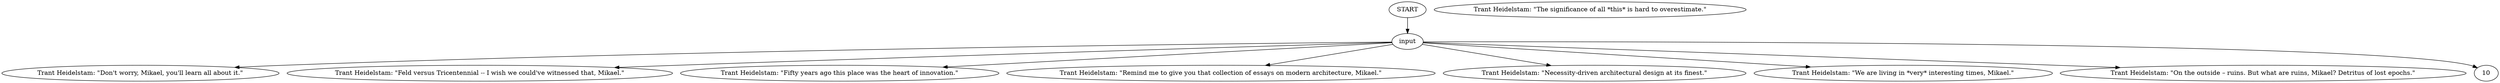 # BOARDWALK / TRANT HEIDELSTAM barks
# Things Trant says to Mikael near the feld building.
# ==================================================
digraph G {
	  0 [label="START"];
	  1 [label="input"];
	  2 [label="Trant Heidelstam: \"Don't worry, Mikael, you'll learn all about it.\""];
	  3 [label="Trant Heidelstam: \"Feld versus Tricentennial -- I wish we could've witnessed that, Mikael.\""];
	  4 [label="Trant Heidelstam: \"Fifty years ago this place was the heart of innovation.\""];
	  5 [label="Trant Heidelstam: \"Remind me to give you that collection of essays on modern architecture, Mikael.\""];
	  6 [label="Trant Heidelstam: \"Necessity-driven architectural design at its finest.\""];
	  7 [label="Trant Heidelstam: \"The significance of all *this* is hard to overestimate.\""];
	  8 [label="Trant Heidelstam: \"We are living in *very* interesting times, Mikael.\""];
	  9 [label="Trant Heidelstam: \"On the outside – ruins. But what are ruins, Mikael? Detritus of lost epochs.\""];
	  0 -> 1
	  1 -> 2
	  1 -> 3
	  1 -> 4
	  1 -> 5
	  1 -> 6
	  1 -> 8
	  1 -> 9
	  1 -> 10
}

